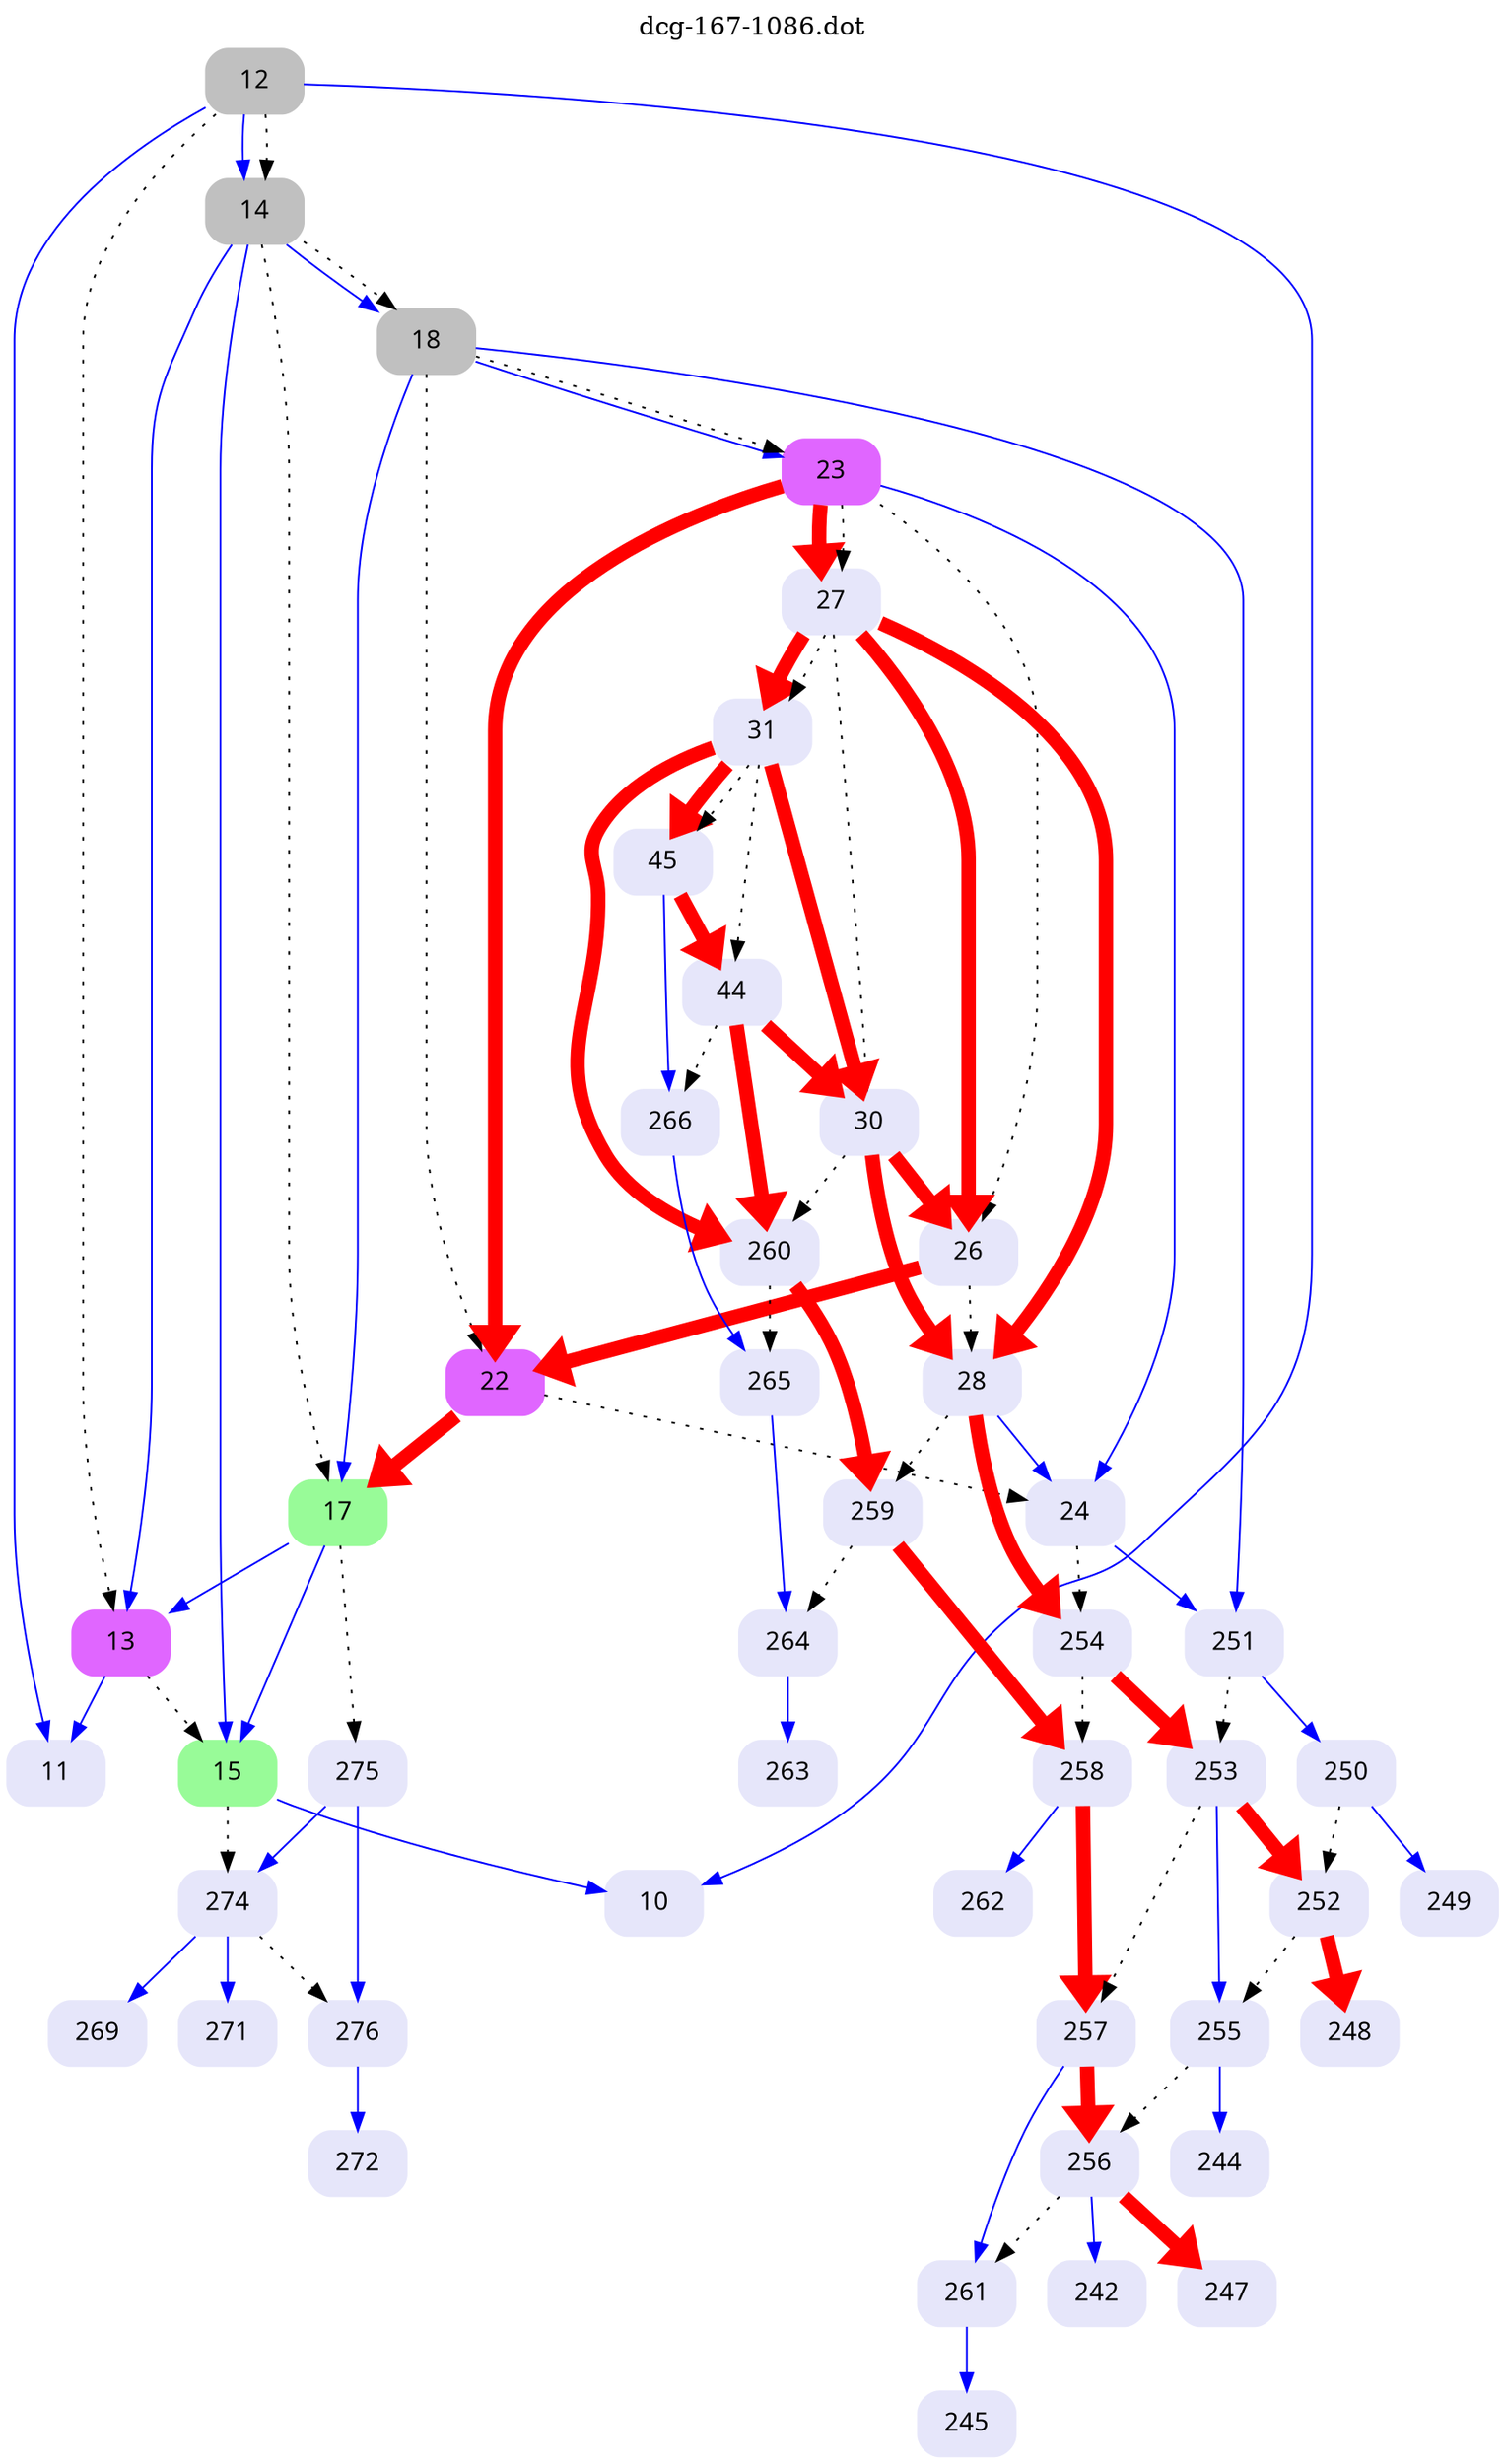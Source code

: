 digraph dcg_167 {
  labelloc="t";
  label="dcg-167-1086.dot";
  node [fontname="sans-serif"];
  node [shape=box style="rounded,filled"];
  n12 [label="12" color=grey];
  n12 -> n11 [color=blue penwidth=1];
  n12 -> n10 [color=blue penwidth=1];
  n12 -> n14 [color=blue penwidth=1];
  n12 -> n13 [style=dotted,label=""];
  n12 -> n14 [style=dotted,label=""];
  n14 [label="14" color=grey];
  n14 -> n13 [color=blue penwidth=1];
  n14 -> n15 [color=blue penwidth=1];
  n14 -> n18 [color=blue penwidth=1];
  n14 -> n17 [style=dotted,label=""];
  n14 -> n18 [style=dotted,label=""];
  n18 [label="18" color=grey];
  n18 -> n17 [color=blue penwidth=1];
  n18 -> n251 [color=blue penwidth=1];
  n18 -> n23 [color=blue penwidth=1];
  n18 -> n22 [style=dotted,label=""];
  n18 -> n23 [style=dotted,label=""];
  n23 [label="23" color=mediumorchid1];
  n23 -> n22 [color=red penwidth=8];
  n23 -> n24 [color=blue penwidth=1];
  n23 -> n27 [color=red penwidth=8];
  n23 -> n26 [style=dotted,label=""];
  n23 -> n27 [style=dotted,label=""];
  n27 [label="27" color=lavender];
  n27 -> n26 [color=red penwidth=8];
  n27 -> n28 [color=red penwidth=8];
  n27 -> n31 [color=red penwidth=8];
  n27 -> n30 [style=dotted,label=""];
  n27 -> n31 [style=dotted,label=""];
  n31 [label="31" color=lavender];
  n31 -> n30 [color=red penwidth=8];
  n31 -> n260 [color=red penwidth=8];
  n31 -> n45 [color=red penwidth=8];
  n31 -> n44 [style=dotted,label=""];
  n31 -> n45 [style=dotted,label=""];
  n45 [label="45" color=lavender];
  n45 -> n44 [color=red penwidth=8];
  n45 -> n266 [color=blue penwidth=1];
  n266 [label="266" color=lavender];
  n266 -> n265 [color=blue penwidth=1];
  n265 [label="265" color=lavender];
  n265 -> n264 [color=blue penwidth=1];
  n264 [label="264" color=lavender];
  n264 -> n263 [color=blue penwidth=1];
  n263 [label="263" color=lavender];
  n44 [label="44" color=lavender];
  n44 -> n30 [color=red penwidth=8];
  n44 -> n260 [color=red penwidth=8];
  n44 -> n266 [style=dotted,label=""];
  n260 [label="260" color=lavender];
  n260 -> n259 [color=red penwidth=8];
  n260 -> n265 [style=dotted,label=""];
  n259 [label="259" color=lavender];
  n259 -> n258 [color=red penwidth=8];
  n259 -> n264 [style=dotted,label=""];
  n258 [label="258" color=lavender];
  n258 -> n257 [color=red penwidth=8];
  n258 -> n262 [color=blue penwidth=1];
  n262 [label="262" color=lavender];
  n257 [label="257" color=lavender];
  n257 -> n256 [color=red penwidth=8];
  n257 -> n261 [color=blue penwidth=1];
  n261 [label="261" color=lavender];
  n261 -> n245 [color=blue penwidth=1];
  n245 [label="245" color=lavender];
  n256 [label="256" color=lavender];
  n256 -> n247 [color=red penwidth=8];
  n256 -> n242 [color=blue penwidth=1];
  n256 -> n261 [style=dotted,label=""];
  n242 [label="242" color=lavender];
  n247 [label="247" color=lavender];
  n30 [label="30" color=lavender];
  n30 -> n26 [color=red penwidth=8];
  n30 -> n28 [color=red penwidth=8];
  n30 -> n260 [style=dotted,label=""];
  n28 [label="28" color=lavender];
  n28 -> n24 [color=blue penwidth=1];
  n28 -> n254 [color=red penwidth=8];
  n28 -> n259 [style=dotted,label=""];
  n254 [label="254" color=lavender];
  n254 -> n253 [color=red penwidth=8];
  n254 -> n258 [style=dotted,label=""];
  n253 [label="253" color=lavender];
  n253 -> n252 [color=red penwidth=8];
  n253 -> n255 [color=blue penwidth=1];
  n253 -> n257 [style=dotted,label=""];
  n255 [label="255" color=lavender];
  n255 -> n244 [color=blue penwidth=1];
  n255 -> n256 [style=dotted,label=""];
  n244 [label="244" color=lavender];
  n252 [label="252" color=lavender];
  n252 -> n248 [color=red penwidth=8];
  n252 -> n255 [style=dotted,label=""];
  n248 [label="248" color=lavender];
  n24 [label="24" color=lavender];
  n24 -> n251 [color=blue penwidth=1];
  n24 -> n254 [style=dotted,label=""];
  n251 [label="251" color=lavender];
  n251 -> n250 [color=blue penwidth=1];
  n251 -> n253 [style=dotted,label=""];
  n250 [label="250" color=lavender];
  n250 -> n249 [color=blue penwidth=1];
  n250 -> n252 [style=dotted,label=""];
  n249 [label="249" color=lavender];
  n26 [label="26" color=lavender];
  n26 -> n22 [color=red penwidth=8];
  n26 -> n28 [style=dotted,label=""];
  n22 [label="22" color=mediumorchid1];
  n22 -> n17 [color=red penwidth=8];
  n22 -> n24 [style=dotted,label=""];
  n17 [label="17" color=palegreen];
  n17 -> n13 [color=blue penwidth=1];
  n17 -> n15 [color=blue penwidth=1];
  n17 -> n275 [style=dotted,label=""];
  n15 [label="15" color=palegreen];
  n15 -> n10 [color=blue penwidth=1];
  n15 -> n274 [style=dotted,label=""];
  n10 [label="10" color=lavender];
  n274 [label="274" color=lavender];
  n274 -> n269 [color=blue penwidth=1];
  n274 -> n271 [color=blue penwidth=1];
  n274 -> n276 [style=dotted,label=""];
  n271 [label="271" color=lavender];
  n269 [label="269" color=lavender];
  n276 [label="276" color=lavender];
  n276 -> n272 [color=blue penwidth=1];
  n272 [label="272" color=lavender];
  n13 [label="13" color=mediumorchid1];
  n13 -> n11 [color=blue penwidth=1];
  n13 -> n15 [style=dotted,label=""];
  n11 [label="11" color=lavender];
  n275 [label="275" color=lavender];
  n275 -> n274 [color=blue penwidth=1];
  n275 -> n276 [color=blue penwidth=1];
}
